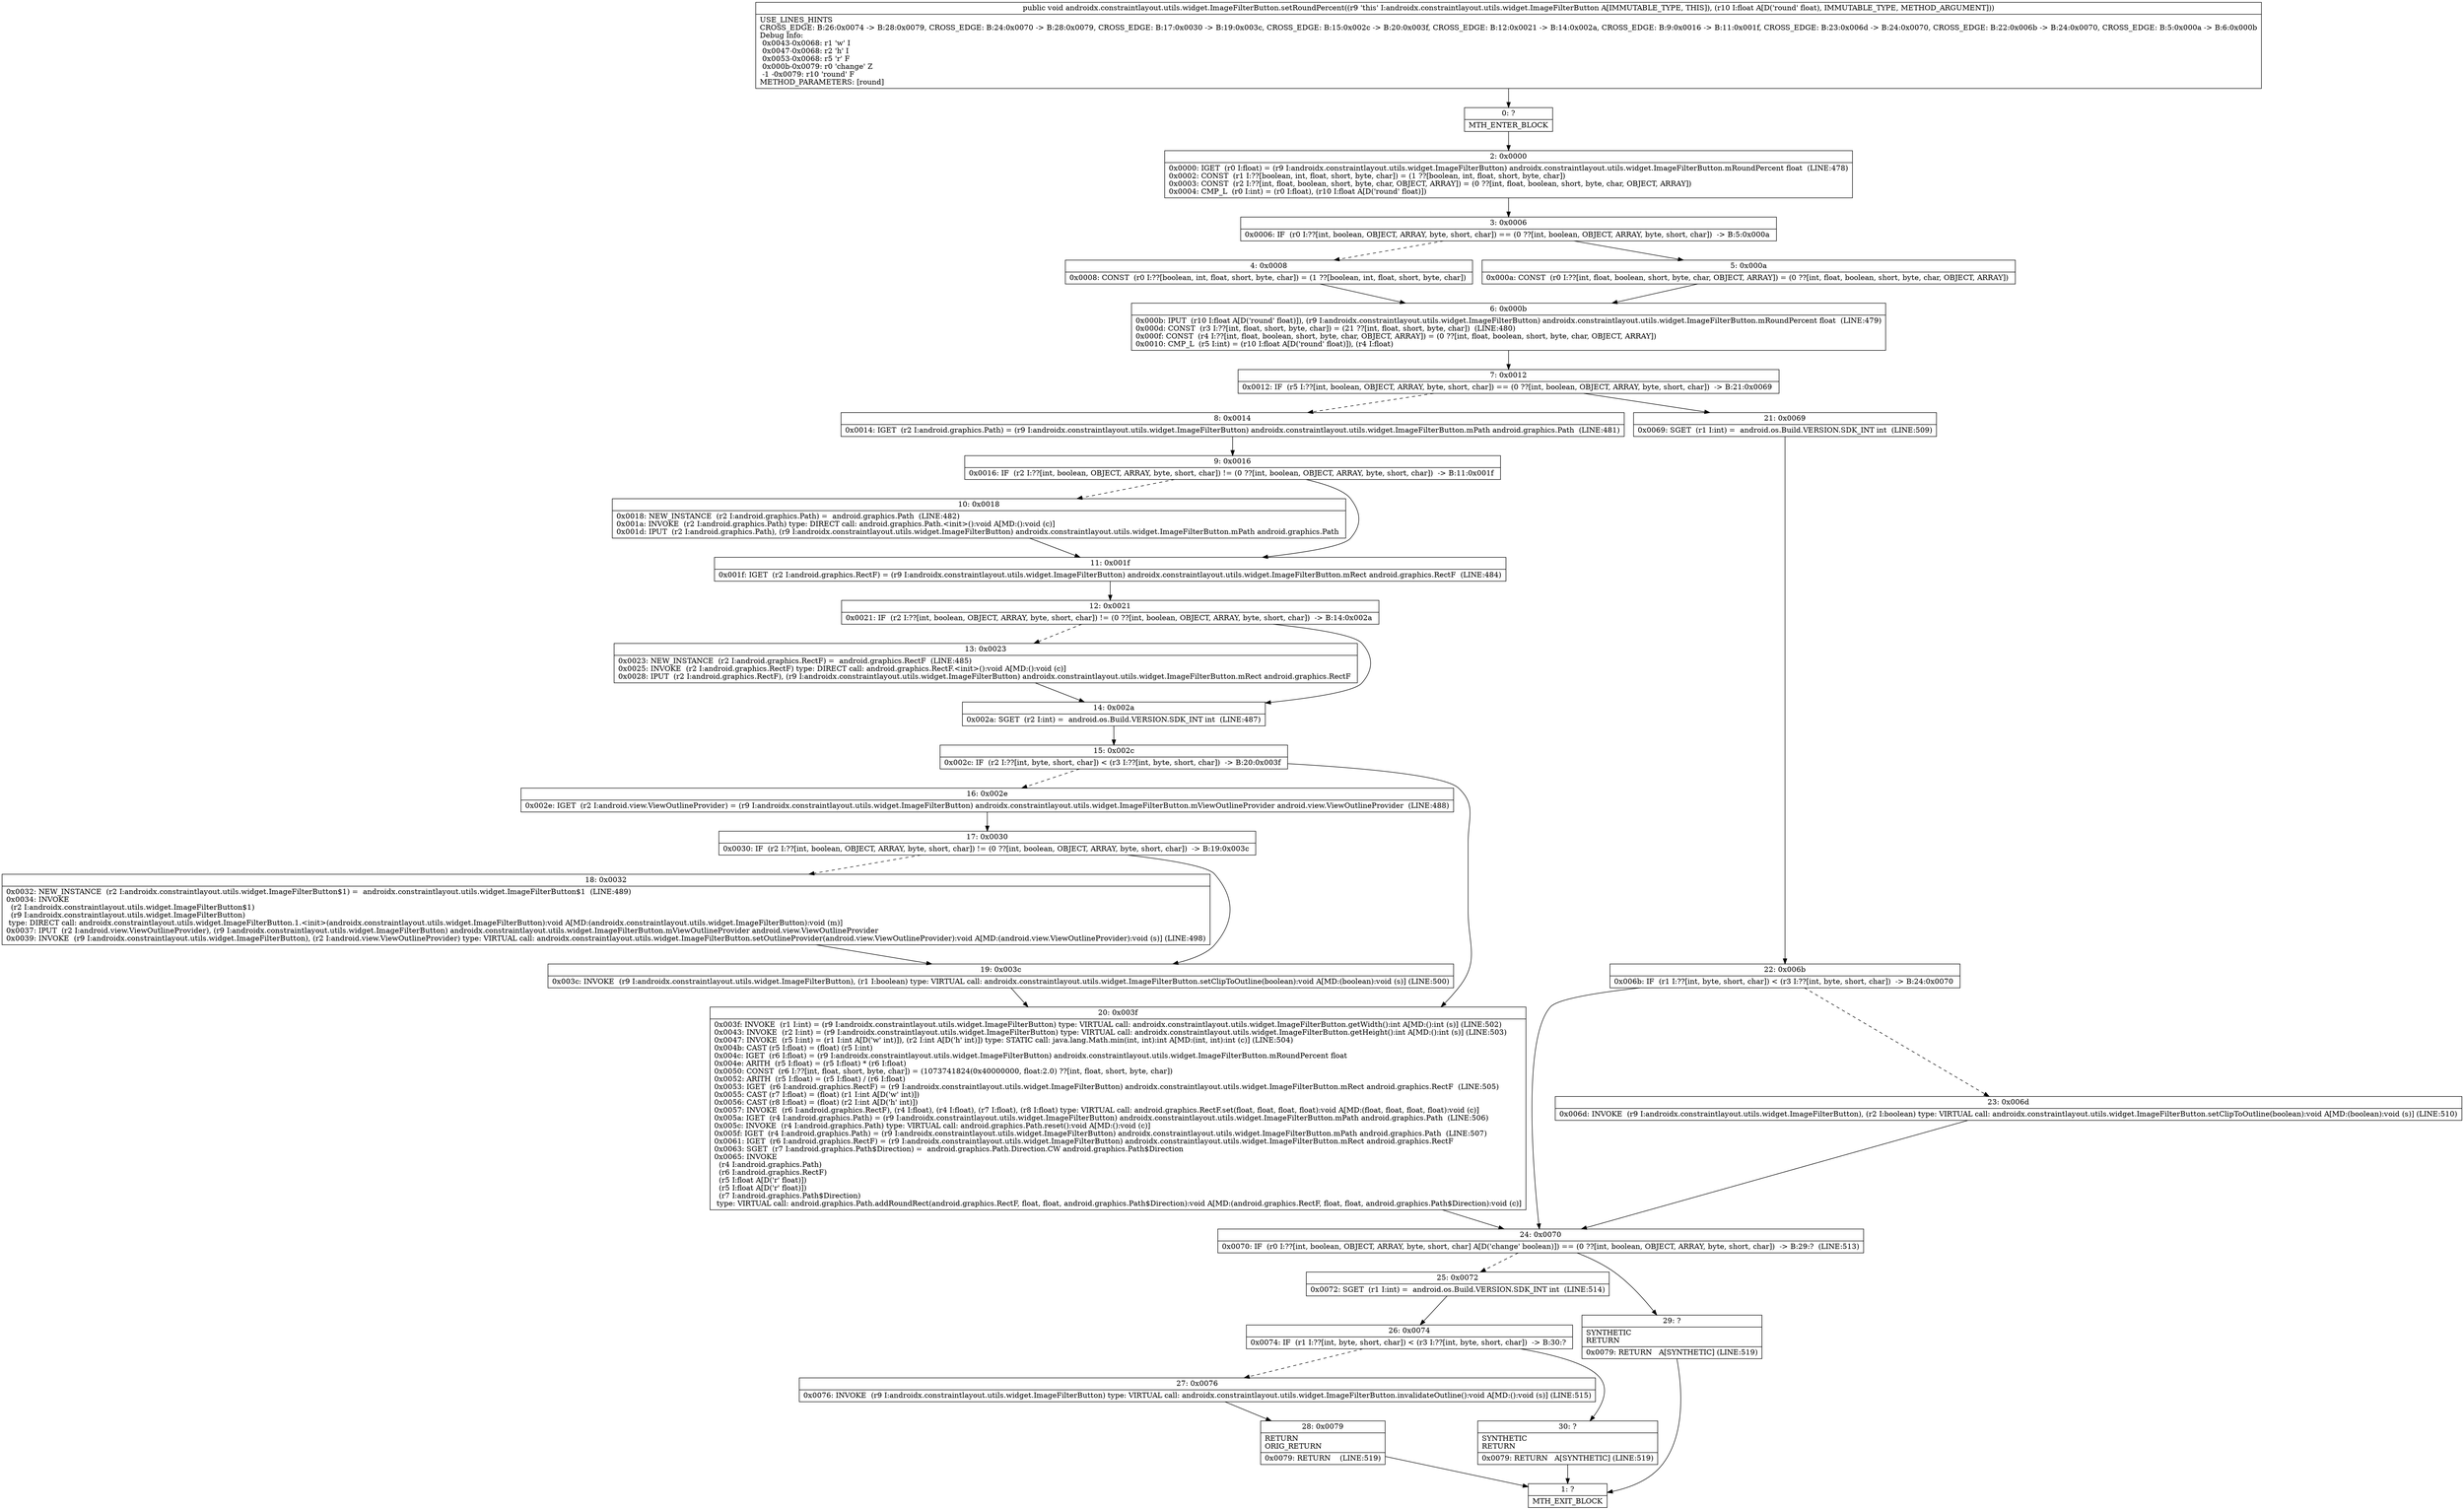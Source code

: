 digraph "CFG forandroidx.constraintlayout.utils.widget.ImageFilterButton.setRoundPercent(F)V" {
Node_0 [shape=record,label="{0\:\ ?|MTH_ENTER_BLOCK\l}"];
Node_2 [shape=record,label="{2\:\ 0x0000|0x0000: IGET  (r0 I:float) = (r9 I:androidx.constraintlayout.utils.widget.ImageFilterButton) androidx.constraintlayout.utils.widget.ImageFilterButton.mRoundPercent float  (LINE:478)\l0x0002: CONST  (r1 I:??[boolean, int, float, short, byte, char]) = (1 ??[boolean, int, float, short, byte, char]) \l0x0003: CONST  (r2 I:??[int, float, boolean, short, byte, char, OBJECT, ARRAY]) = (0 ??[int, float, boolean, short, byte, char, OBJECT, ARRAY]) \l0x0004: CMP_L  (r0 I:int) = (r0 I:float), (r10 I:float A[D('round' float)]) \l}"];
Node_3 [shape=record,label="{3\:\ 0x0006|0x0006: IF  (r0 I:??[int, boolean, OBJECT, ARRAY, byte, short, char]) == (0 ??[int, boolean, OBJECT, ARRAY, byte, short, char])  \-\> B:5:0x000a \l}"];
Node_4 [shape=record,label="{4\:\ 0x0008|0x0008: CONST  (r0 I:??[boolean, int, float, short, byte, char]) = (1 ??[boolean, int, float, short, byte, char]) \l}"];
Node_6 [shape=record,label="{6\:\ 0x000b|0x000b: IPUT  (r10 I:float A[D('round' float)]), (r9 I:androidx.constraintlayout.utils.widget.ImageFilterButton) androidx.constraintlayout.utils.widget.ImageFilterButton.mRoundPercent float  (LINE:479)\l0x000d: CONST  (r3 I:??[int, float, short, byte, char]) = (21 ??[int, float, short, byte, char])  (LINE:480)\l0x000f: CONST  (r4 I:??[int, float, boolean, short, byte, char, OBJECT, ARRAY]) = (0 ??[int, float, boolean, short, byte, char, OBJECT, ARRAY]) \l0x0010: CMP_L  (r5 I:int) = (r10 I:float A[D('round' float)]), (r4 I:float) \l}"];
Node_7 [shape=record,label="{7\:\ 0x0012|0x0012: IF  (r5 I:??[int, boolean, OBJECT, ARRAY, byte, short, char]) == (0 ??[int, boolean, OBJECT, ARRAY, byte, short, char])  \-\> B:21:0x0069 \l}"];
Node_8 [shape=record,label="{8\:\ 0x0014|0x0014: IGET  (r2 I:android.graphics.Path) = (r9 I:androidx.constraintlayout.utils.widget.ImageFilterButton) androidx.constraintlayout.utils.widget.ImageFilterButton.mPath android.graphics.Path  (LINE:481)\l}"];
Node_9 [shape=record,label="{9\:\ 0x0016|0x0016: IF  (r2 I:??[int, boolean, OBJECT, ARRAY, byte, short, char]) != (0 ??[int, boolean, OBJECT, ARRAY, byte, short, char])  \-\> B:11:0x001f \l}"];
Node_10 [shape=record,label="{10\:\ 0x0018|0x0018: NEW_INSTANCE  (r2 I:android.graphics.Path) =  android.graphics.Path  (LINE:482)\l0x001a: INVOKE  (r2 I:android.graphics.Path) type: DIRECT call: android.graphics.Path.\<init\>():void A[MD:():void (c)]\l0x001d: IPUT  (r2 I:android.graphics.Path), (r9 I:androidx.constraintlayout.utils.widget.ImageFilterButton) androidx.constraintlayout.utils.widget.ImageFilterButton.mPath android.graphics.Path \l}"];
Node_11 [shape=record,label="{11\:\ 0x001f|0x001f: IGET  (r2 I:android.graphics.RectF) = (r9 I:androidx.constraintlayout.utils.widget.ImageFilterButton) androidx.constraintlayout.utils.widget.ImageFilterButton.mRect android.graphics.RectF  (LINE:484)\l}"];
Node_12 [shape=record,label="{12\:\ 0x0021|0x0021: IF  (r2 I:??[int, boolean, OBJECT, ARRAY, byte, short, char]) != (0 ??[int, boolean, OBJECT, ARRAY, byte, short, char])  \-\> B:14:0x002a \l}"];
Node_13 [shape=record,label="{13\:\ 0x0023|0x0023: NEW_INSTANCE  (r2 I:android.graphics.RectF) =  android.graphics.RectF  (LINE:485)\l0x0025: INVOKE  (r2 I:android.graphics.RectF) type: DIRECT call: android.graphics.RectF.\<init\>():void A[MD:():void (c)]\l0x0028: IPUT  (r2 I:android.graphics.RectF), (r9 I:androidx.constraintlayout.utils.widget.ImageFilterButton) androidx.constraintlayout.utils.widget.ImageFilterButton.mRect android.graphics.RectF \l}"];
Node_14 [shape=record,label="{14\:\ 0x002a|0x002a: SGET  (r2 I:int) =  android.os.Build.VERSION.SDK_INT int  (LINE:487)\l}"];
Node_15 [shape=record,label="{15\:\ 0x002c|0x002c: IF  (r2 I:??[int, byte, short, char]) \< (r3 I:??[int, byte, short, char])  \-\> B:20:0x003f \l}"];
Node_16 [shape=record,label="{16\:\ 0x002e|0x002e: IGET  (r2 I:android.view.ViewOutlineProvider) = (r9 I:androidx.constraintlayout.utils.widget.ImageFilterButton) androidx.constraintlayout.utils.widget.ImageFilterButton.mViewOutlineProvider android.view.ViewOutlineProvider  (LINE:488)\l}"];
Node_17 [shape=record,label="{17\:\ 0x0030|0x0030: IF  (r2 I:??[int, boolean, OBJECT, ARRAY, byte, short, char]) != (0 ??[int, boolean, OBJECT, ARRAY, byte, short, char])  \-\> B:19:0x003c \l}"];
Node_18 [shape=record,label="{18\:\ 0x0032|0x0032: NEW_INSTANCE  (r2 I:androidx.constraintlayout.utils.widget.ImageFilterButton$1) =  androidx.constraintlayout.utils.widget.ImageFilterButton$1  (LINE:489)\l0x0034: INVOKE  \l  (r2 I:androidx.constraintlayout.utils.widget.ImageFilterButton$1)\l  (r9 I:androidx.constraintlayout.utils.widget.ImageFilterButton)\l type: DIRECT call: androidx.constraintlayout.utils.widget.ImageFilterButton.1.\<init\>(androidx.constraintlayout.utils.widget.ImageFilterButton):void A[MD:(androidx.constraintlayout.utils.widget.ImageFilterButton):void (m)]\l0x0037: IPUT  (r2 I:android.view.ViewOutlineProvider), (r9 I:androidx.constraintlayout.utils.widget.ImageFilterButton) androidx.constraintlayout.utils.widget.ImageFilterButton.mViewOutlineProvider android.view.ViewOutlineProvider \l0x0039: INVOKE  (r9 I:androidx.constraintlayout.utils.widget.ImageFilterButton), (r2 I:android.view.ViewOutlineProvider) type: VIRTUAL call: androidx.constraintlayout.utils.widget.ImageFilterButton.setOutlineProvider(android.view.ViewOutlineProvider):void A[MD:(android.view.ViewOutlineProvider):void (s)] (LINE:498)\l}"];
Node_19 [shape=record,label="{19\:\ 0x003c|0x003c: INVOKE  (r9 I:androidx.constraintlayout.utils.widget.ImageFilterButton), (r1 I:boolean) type: VIRTUAL call: androidx.constraintlayout.utils.widget.ImageFilterButton.setClipToOutline(boolean):void A[MD:(boolean):void (s)] (LINE:500)\l}"];
Node_20 [shape=record,label="{20\:\ 0x003f|0x003f: INVOKE  (r1 I:int) = (r9 I:androidx.constraintlayout.utils.widget.ImageFilterButton) type: VIRTUAL call: androidx.constraintlayout.utils.widget.ImageFilterButton.getWidth():int A[MD:():int (s)] (LINE:502)\l0x0043: INVOKE  (r2 I:int) = (r9 I:androidx.constraintlayout.utils.widget.ImageFilterButton) type: VIRTUAL call: androidx.constraintlayout.utils.widget.ImageFilterButton.getHeight():int A[MD:():int (s)] (LINE:503)\l0x0047: INVOKE  (r5 I:int) = (r1 I:int A[D('w' int)]), (r2 I:int A[D('h' int)]) type: STATIC call: java.lang.Math.min(int, int):int A[MD:(int, int):int (c)] (LINE:504)\l0x004b: CAST (r5 I:float) = (float) (r5 I:int) \l0x004c: IGET  (r6 I:float) = (r9 I:androidx.constraintlayout.utils.widget.ImageFilterButton) androidx.constraintlayout.utils.widget.ImageFilterButton.mRoundPercent float \l0x004e: ARITH  (r5 I:float) = (r5 I:float) * (r6 I:float) \l0x0050: CONST  (r6 I:??[int, float, short, byte, char]) = (1073741824(0x40000000, float:2.0) ??[int, float, short, byte, char]) \l0x0052: ARITH  (r5 I:float) = (r5 I:float) \/ (r6 I:float) \l0x0053: IGET  (r6 I:android.graphics.RectF) = (r9 I:androidx.constraintlayout.utils.widget.ImageFilterButton) androidx.constraintlayout.utils.widget.ImageFilterButton.mRect android.graphics.RectF  (LINE:505)\l0x0055: CAST (r7 I:float) = (float) (r1 I:int A[D('w' int)]) \l0x0056: CAST (r8 I:float) = (float) (r2 I:int A[D('h' int)]) \l0x0057: INVOKE  (r6 I:android.graphics.RectF), (r4 I:float), (r4 I:float), (r7 I:float), (r8 I:float) type: VIRTUAL call: android.graphics.RectF.set(float, float, float, float):void A[MD:(float, float, float, float):void (c)]\l0x005a: IGET  (r4 I:android.graphics.Path) = (r9 I:androidx.constraintlayout.utils.widget.ImageFilterButton) androidx.constraintlayout.utils.widget.ImageFilterButton.mPath android.graphics.Path  (LINE:506)\l0x005c: INVOKE  (r4 I:android.graphics.Path) type: VIRTUAL call: android.graphics.Path.reset():void A[MD:():void (c)]\l0x005f: IGET  (r4 I:android.graphics.Path) = (r9 I:androidx.constraintlayout.utils.widget.ImageFilterButton) androidx.constraintlayout.utils.widget.ImageFilterButton.mPath android.graphics.Path  (LINE:507)\l0x0061: IGET  (r6 I:android.graphics.RectF) = (r9 I:androidx.constraintlayout.utils.widget.ImageFilterButton) androidx.constraintlayout.utils.widget.ImageFilterButton.mRect android.graphics.RectF \l0x0063: SGET  (r7 I:android.graphics.Path$Direction) =  android.graphics.Path.Direction.CW android.graphics.Path$Direction \l0x0065: INVOKE  \l  (r4 I:android.graphics.Path)\l  (r6 I:android.graphics.RectF)\l  (r5 I:float A[D('r' float)])\l  (r5 I:float A[D('r' float)])\l  (r7 I:android.graphics.Path$Direction)\l type: VIRTUAL call: android.graphics.Path.addRoundRect(android.graphics.RectF, float, float, android.graphics.Path$Direction):void A[MD:(android.graphics.RectF, float, float, android.graphics.Path$Direction):void (c)]\l}"];
Node_24 [shape=record,label="{24\:\ 0x0070|0x0070: IF  (r0 I:??[int, boolean, OBJECT, ARRAY, byte, short, char] A[D('change' boolean)]) == (0 ??[int, boolean, OBJECT, ARRAY, byte, short, char])  \-\> B:29:?  (LINE:513)\l}"];
Node_25 [shape=record,label="{25\:\ 0x0072|0x0072: SGET  (r1 I:int) =  android.os.Build.VERSION.SDK_INT int  (LINE:514)\l}"];
Node_26 [shape=record,label="{26\:\ 0x0074|0x0074: IF  (r1 I:??[int, byte, short, char]) \< (r3 I:??[int, byte, short, char])  \-\> B:30:? \l}"];
Node_27 [shape=record,label="{27\:\ 0x0076|0x0076: INVOKE  (r9 I:androidx.constraintlayout.utils.widget.ImageFilterButton) type: VIRTUAL call: androidx.constraintlayout.utils.widget.ImageFilterButton.invalidateOutline():void A[MD:():void (s)] (LINE:515)\l}"];
Node_28 [shape=record,label="{28\:\ 0x0079|RETURN\lORIG_RETURN\l|0x0079: RETURN    (LINE:519)\l}"];
Node_1 [shape=record,label="{1\:\ ?|MTH_EXIT_BLOCK\l}"];
Node_30 [shape=record,label="{30\:\ ?|SYNTHETIC\lRETURN\l|0x0079: RETURN   A[SYNTHETIC] (LINE:519)\l}"];
Node_29 [shape=record,label="{29\:\ ?|SYNTHETIC\lRETURN\l|0x0079: RETURN   A[SYNTHETIC] (LINE:519)\l}"];
Node_21 [shape=record,label="{21\:\ 0x0069|0x0069: SGET  (r1 I:int) =  android.os.Build.VERSION.SDK_INT int  (LINE:509)\l}"];
Node_22 [shape=record,label="{22\:\ 0x006b|0x006b: IF  (r1 I:??[int, byte, short, char]) \< (r3 I:??[int, byte, short, char])  \-\> B:24:0x0070 \l}"];
Node_23 [shape=record,label="{23\:\ 0x006d|0x006d: INVOKE  (r9 I:androidx.constraintlayout.utils.widget.ImageFilterButton), (r2 I:boolean) type: VIRTUAL call: androidx.constraintlayout.utils.widget.ImageFilterButton.setClipToOutline(boolean):void A[MD:(boolean):void (s)] (LINE:510)\l}"];
Node_5 [shape=record,label="{5\:\ 0x000a|0x000a: CONST  (r0 I:??[int, float, boolean, short, byte, char, OBJECT, ARRAY]) = (0 ??[int, float, boolean, short, byte, char, OBJECT, ARRAY]) \l}"];
MethodNode[shape=record,label="{public void androidx.constraintlayout.utils.widget.ImageFilterButton.setRoundPercent((r9 'this' I:androidx.constraintlayout.utils.widget.ImageFilterButton A[IMMUTABLE_TYPE, THIS]), (r10 I:float A[D('round' float), IMMUTABLE_TYPE, METHOD_ARGUMENT]))  | USE_LINES_HINTS\lCROSS_EDGE: B:26:0x0074 \-\> B:28:0x0079, CROSS_EDGE: B:24:0x0070 \-\> B:28:0x0079, CROSS_EDGE: B:17:0x0030 \-\> B:19:0x003c, CROSS_EDGE: B:15:0x002c \-\> B:20:0x003f, CROSS_EDGE: B:12:0x0021 \-\> B:14:0x002a, CROSS_EDGE: B:9:0x0016 \-\> B:11:0x001f, CROSS_EDGE: B:23:0x006d \-\> B:24:0x0070, CROSS_EDGE: B:22:0x006b \-\> B:24:0x0070, CROSS_EDGE: B:5:0x000a \-\> B:6:0x000b\lDebug Info:\l  0x0043\-0x0068: r1 'w' I\l  0x0047\-0x0068: r2 'h' I\l  0x0053\-0x0068: r5 'r' F\l  0x000b\-0x0079: r0 'change' Z\l  \-1 \-0x0079: r10 'round' F\lMETHOD_PARAMETERS: [round]\l}"];
MethodNode -> Node_0;Node_0 -> Node_2;
Node_2 -> Node_3;
Node_3 -> Node_4[style=dashed];
Node_3 -> Node_5;
Node_4 -> Node_6;
Node_6 -> Node_7;
Node_7 -> Node_8[style=dashed];
Node_7 -> Node_21;
Node_8 -> Node_9;
Node_9 -> Node_10[style=dashed];
Node_9 -> Node_11;
Node_10 -> Node_11;
Node_11 -> Node_12;
Node_12 -> Node_13[style=dashed];
Node_12 -> Node_14;
Node_13 -> Node_14;
Node_14 -> Node_15;
Node_15 -> Node_16[style=dashed];
Node_15 -> Node_20;
Node_16 -> Node_17;
Node_17 -> Node_18[style=dashed];
Node_17 -> Node_19;
Node_18 -> Node_19;
Node_19 -> Node_20;
Node_20 -> Node_24;
Node_24 -> Node_25[style=dashed];
Node_24 -> Node_29;
Node_25 -> Node_26;
Node_26 -> Node_27[style=dashed];
Node_26 -> Node_30;
Node_27 -> Node_28;
Node_28 -> Node_1;
Node_30 -> Node_1;
Node_29 -> Node_1;
Node_21 -> Node_22;
Node_22 -> Node_23[style=dashed];
Node_22 -> Node_24;
Node_23 -> Node_24;
Node_5 -> Node_6;
}

